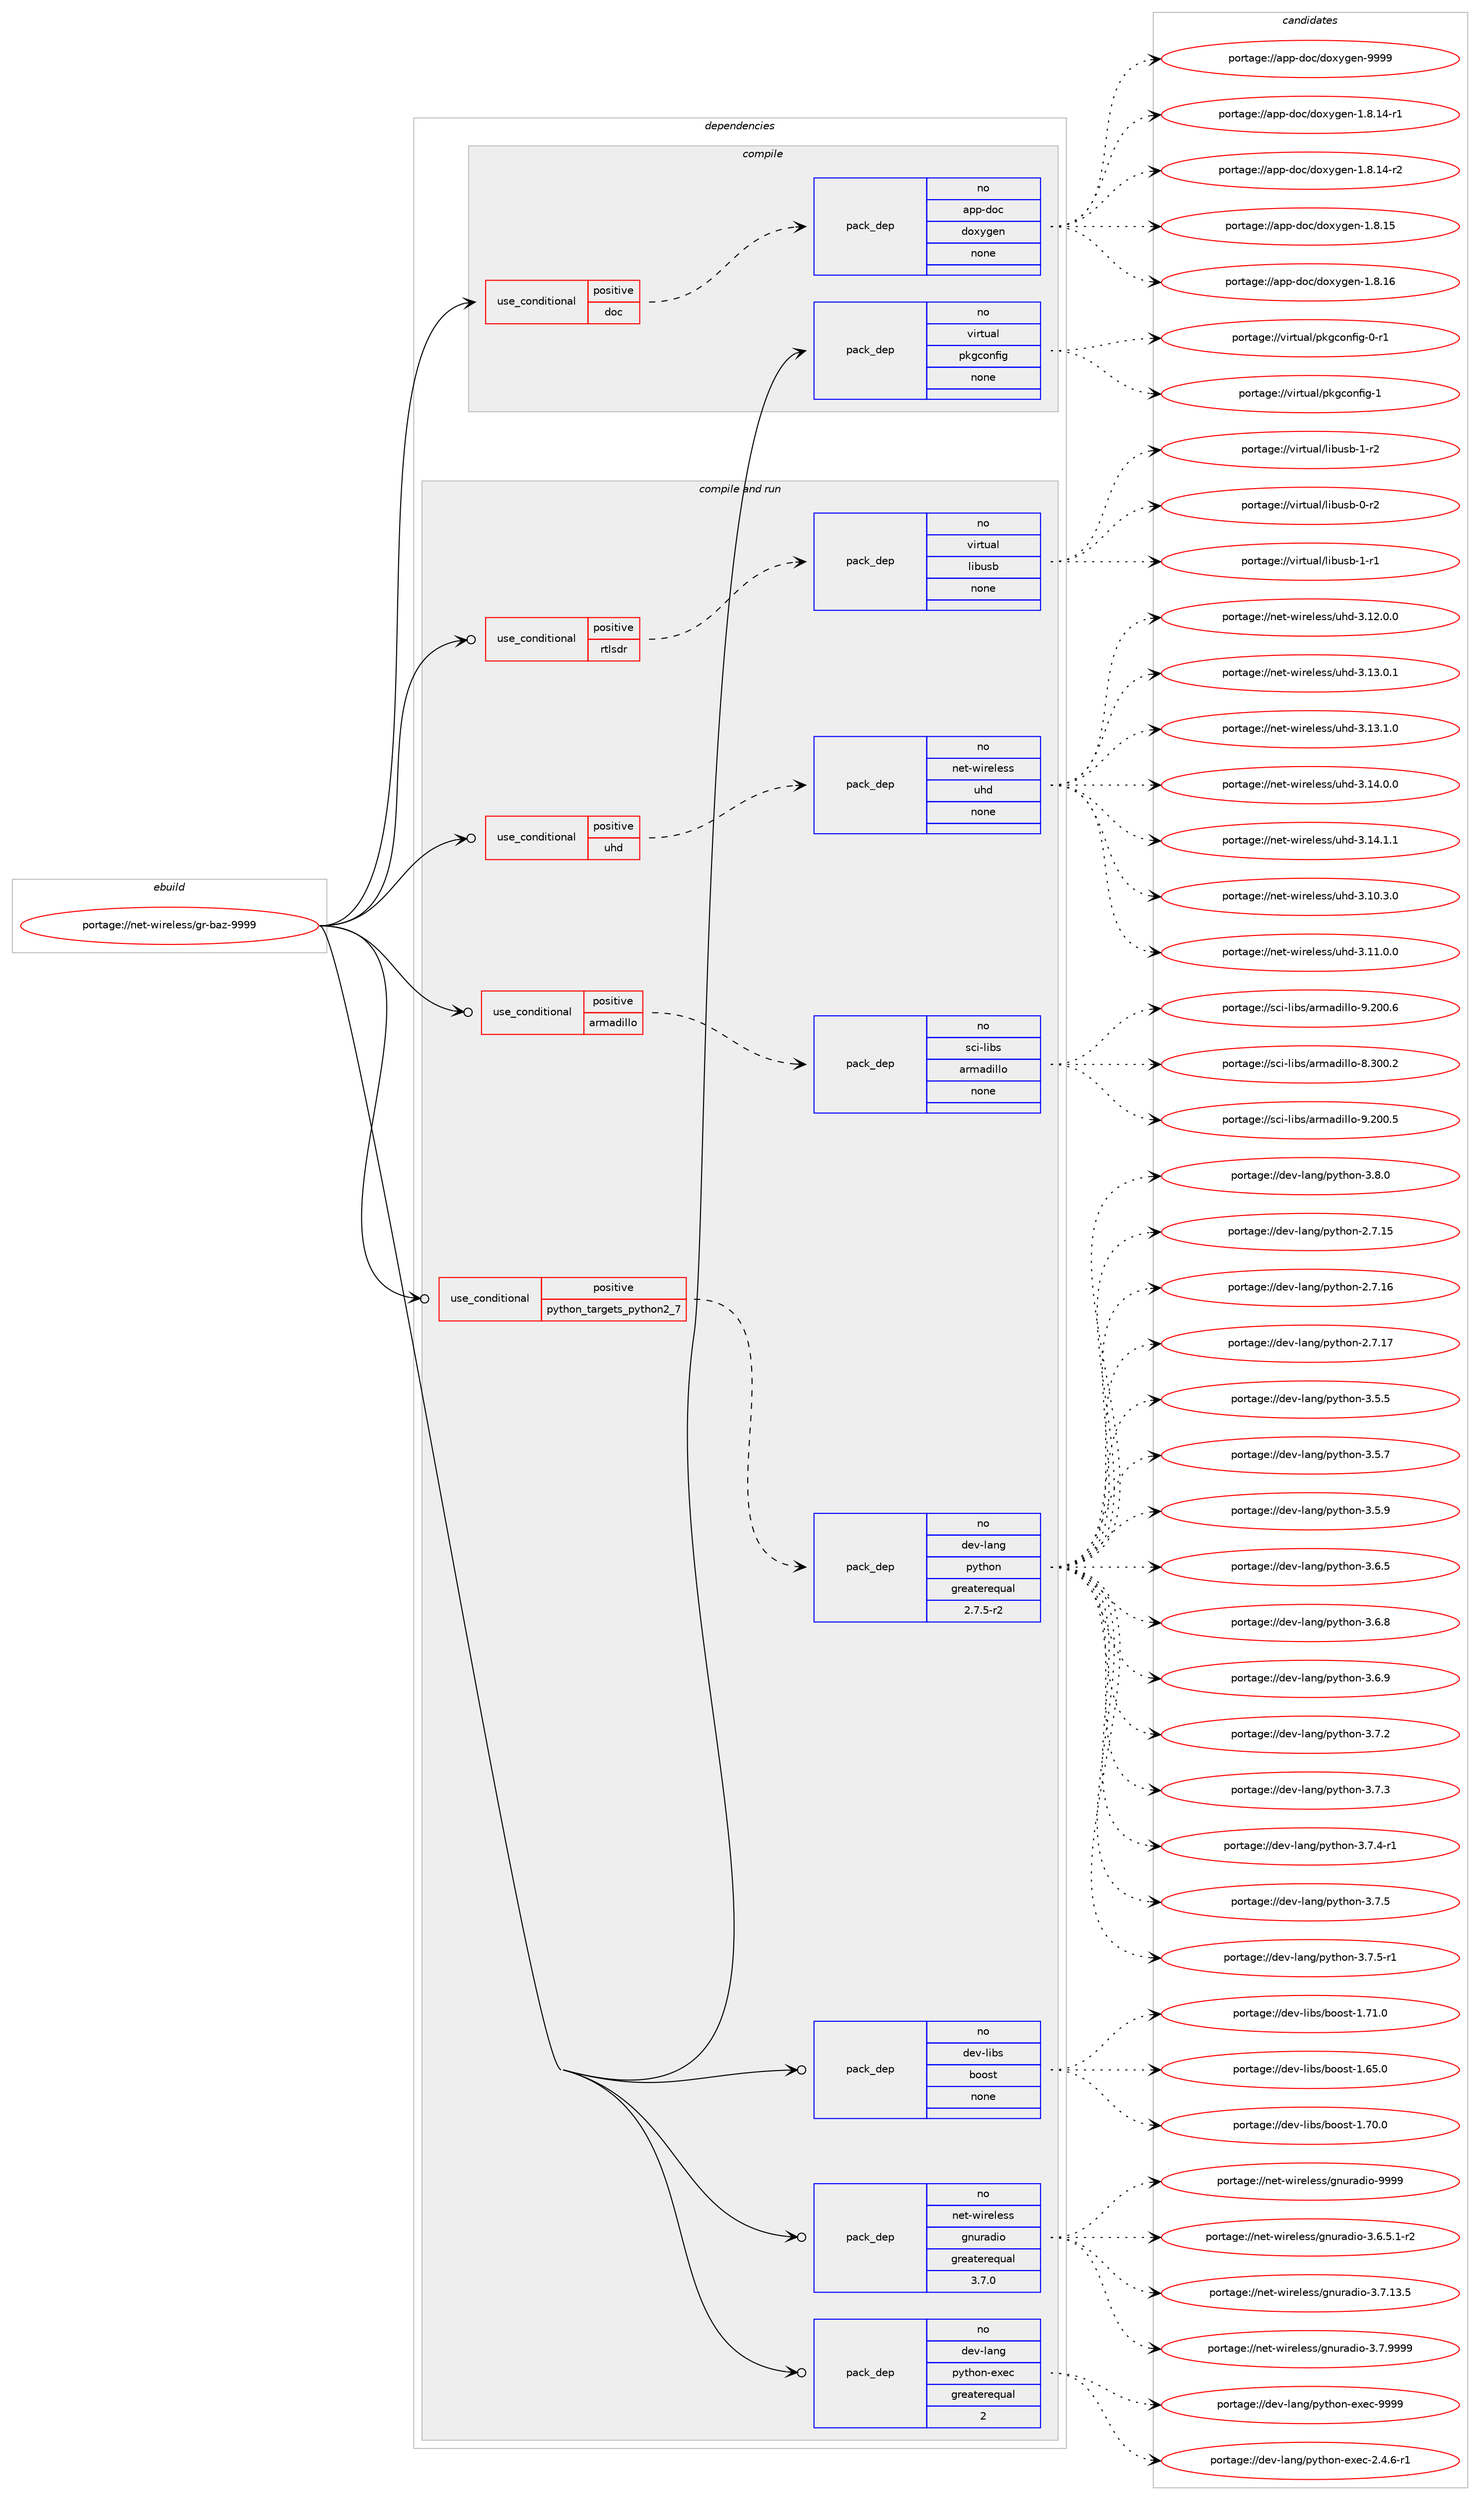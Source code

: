 digraph prolog {

# *************
# Graph options
# *************

newrank=true;
concentrate=true;
compound=true;
graph [rankdir=LR,fontname=Helvetica,fontsize=10,ranksep=1.5];#, ranksep=2.5, nodesep=0.2];
edge  [arrowhead=vee];
node  [fontname=Helvetica,fontsize=10];

# **********
# The ebuild
# **********

subgraph cluster_leftcol {
color=gray;
rank=same;
label=<<i>ebuild</i>>;
id [label="portage://net-wireless/gr-baz-9999", color=red, width=4, href="../net-wireless/gr-baz-9999.svg"];
}

# ****************
# The dependencies
# ****************

subgraph cluster_midcol {
color=gray;
label=<<i>dependencies</i>>;
subgraph cluster_compile {
fillcolor="#eeeeee";
style=filled;
label=<<i>compile</i>>;
subgraph cond94439 {
dependency377376 [label=<<TABLE BORDER="0" CELLBORDER="1" CELLSPACING="0" CELLPADDING="4"><TR><TD ROWSPAN="3" CELLPADDING="10">use_conditional</TD></TR><TR><TD>positive</TD></TR><TR><TD>doc</TD></TR></TABLE>>, shape=none, color=red];
subgraph pack276542 {
dependency377377 [label=<<TABLE BORDER="0" CELLBORDER="1" CELLSPACING="0" CELLPADDING="4" WIDTH="220"><TR><TD ROWSPAN="6" CELLPADDING="30">pack_dep</TD></TR><TR><TD WIDTH="110">no</TD></TR><TR><TD>app-doc</TD></TR><TR><TD>doxygen</TD></TR><TR><TD>none</TD></TR><TR><TD></TD></TR></TABLE>>, shape=none, color=blue];
}
dependency377376:e -> dependency377377:w [weight=20,style="dashed",arrowhead="vee"];
}
id:e -> dependency377376:w [weight=20,style="solid",arrowhead="vee"];
subgraph pack276543 {
dependency377378 [label=<<TABLE BORDER="0" CELLBORDER="1" CELLSPACING="0" CELLPADDING="4" WIDTH="220"><TR><TD ROWSPAN="6" CELLPADDING="30">pack_dep</TD></TR><TR><TD WIDTH="110">no</TD></TR><TR><TD>virtual</TD></TR><TR><TD>pkgconfig</TD></TR><TR><TD>none</TD></TR><TR><TD></TD></TR></TABLE>>, shape=none, color=blue];
}
id:e -> dependency377378:w [weight=20,style="solid",arrowhead="vee"];
}
subgraph cluster_compileandrun {
fillcolor="#eeeeee";
style=filled;
label=<<i>compile and run</i>>;
subgraph cond94440 {
dependency377379 [label=<<TABLE BORDER="0" CELLBORDER="1" CELLSPACING="0" CELLPADDING="4"><TR><TD ROWSPAN="3" CELLPADDING="10">use_conditional</TD></TR><TR><TD>positive</TD></TR><TR><TD>armadillo</TD></TR></TABLE>>, shape=none, color=red];
subgraph pack276544 {
dependency377380 [label=<<TABLE BORDER="0" CELLBORDER="1" CELLSPACING="0" CELLPADDING="4" WIDTH="220"><TR><TD ROWSPAN="6" CELLPADDING="30">pack_dep</TD></TR><TR><TD WIDTH="110">no</TD></TR><TR><TD>sci-libs</TD></TR><TR><TD>armadillo</TD></TR><TR><TD>none</TD></TR><TR><TD></TD></TR></TABLE>>, shape=none, color=blue];
}
dependency377379:e -> dependency377380:w [weight=20,style="dashed",arrowhead="vee"];
}
id:e -> dependency377379:w [weight=20,style="solid",arrowhead="odotvee"];
subgraph cond94441 {
dependency377381 [label=<<TABLE BORDER="0" CELLBORDER="1" CELLSPACING="0" CELLPADDING="4"><TR><TD ROWSPAN="3" CELLPADDING="10">use_conditional</TD></TR><TR><TD>positive</TD></TR><TR><TD>python_targets_python2_7</TD></TR></TABLE>>, shape=none, color=red];
subgraph pack276545 {
dependency377382 [label=<<TABLE BORDER="0" CELLBORDER="1" CELLSPACING="0" CELLPADDING="4" WIDTH="220"><TR><TD ROWSPAN="6" CELLPADDING="30">pack_dep</TD></TR><TR><TD WIDTH="110">no</TD></TR><TR><TD>dev-lang</TD></TR><TR><TD>python</TD></TR><TR><TD>greaterequal</TD></TR><TR><TD>2.7.5-r2</TD></TR></TABLE>>, shape=none, color=blue];
}
dependency377381:e -> dependency377382:w [weight=20,style="dashed",arrowhead="vee"];
}
id:e -> dependency377381:w [weight=20,style="solid",arrowhead="odotvee"];
subgraph cond94442 {
dependency377383 [label=<<TABLE BORDER="0" CELLBORDER="1" CELLSPACING="0" CELLPADDING="4"><TR><TD ROWSPAN="3" CELLPADDING="10">use_conditional</TD></TR><TR><TD>positive</TD></TR><TR><TD>rtlsdr</TD></TR></TABLE>>, shape=none, color=red];
subgraph pack276546 {
dependency377384 [label=<<TABLE BORDER="0" CELLBORDER="1" CELLSPACING="0" CELLPADDING="4" WIDTH="220"><TR><TD ROWSPAN="6" CELLPADDING="30">pack_dep</TD></TR><TR><TD WIDTH="110">no</TD></TR><TR><TD>virtual</TD></TR><TR><TD>libusb</TD></TR><TR><TD>none</TD></TR><TR><TD></TD></TR></TABLE>>, shape=none, color=blue];
}
dependency377383:e -> dependency377384:w [weight=20,style="dashed",arrowhead="vee"];
}
id:e -> dependency377383:w [weight=20,style="solid",arrowhead="odotvee"];
subgraph cond94443 {
dependency377385 [label=<<TABLE BORDER="0" CELLBORDER="1" CELLSPACING="0" CELLPADDING="4"><TR><TD ROWSPAN="3" CELLPADDING="10">use_conditional</TD></TR><TR><TD>positive</TD></TR><TR><TD>uhd</TD></TR></TABLE>>, shape=none, color=red];
subgraph pack276547 {
dependency377386 [label=<<TABLE BORDER="0" CELLBORDER="1" CELLSPACING="0" CELLPADDING="4" WIDTH="220"><TR><TD ROWSPAN="6" CELLPADDING="30">pack_dep</TD></TR><TR><TD WIDTH="110">no</TD></TR><TR><TD>net-wireless</TD></TR><TR><TD>uhd</TD></TR><TR><TD>none</TD></TR><TR><TD></TD></TR></TABLE>>, shape=none, color=blue];
}
dependency377385:e -> dependency377386:w [weight=20,style="dashed",arrowhead="vee"];
}
id:e -> dependency377385:w [weight=20,style="solid",arrowhead="odotvee"];
subgraph pack276548 {
dependency377387 [label=<<TABLE BORDER="0" CELLBORDER="1" CELLSPACING="0" CELLPADDING="4" WIDTH="220"><TR><TD ROWSPAN="6" CELLPADDING="30">pack_dep</TD></TR><TR><TD WIDTH="110">no</TD></TR><TR><TD>dev-lang</TD></TR><TR><TD>python-exec</TD></TR><TR><TD>greaterequal</TD></TR><TR><TD>2</TD></TR></TABLE>>, shape=none, color=blue];
}
id:e -> dependency377387:w [weight=20,style="solid",arrowhead="odotvee"];
subgraph pack276549 {
dependency377388 [label=<<TABLE BORDER="0" CELLBORDER="1" CELLSPACING="0" CELLPADDING="4" WIDTH="220"><TR><TD ROWSPAN="6" CELLPADDING="30">pack_dep</TD></TR><TR><TD WIDTH="110">no</TD></TR><TR><TD>dev-libs</TD></TR><TR><TD>boost</TD></TR><TR><TD>none</TD></TR><TR><TD></TD></TR></TABLE>>, shape=none, color=blue];
}
id:e -> dependency377388:w [weight=20,style="solid",arrowhead="odotvee"];
subgraph pack276550 {
dependency377389 [label=<<TABLE BORDER="0" CELLBORDER="1" CELLSPACING="0" CELLPADDING="4" WIDTH="220"><TR><TD ROWSPAN="6" CELLPADDING="30">pack_dep</TD></TR><TR><TD WIDTH="110">no</TD></TR><TR><TD>net-wireless</TD></TR><TR><TD>gnuradio</TD></TR><TR><TD>greaterequal</TD></TR><TR><TD>3.7.0</TD></TR></TABLE>>, shape=none, color=blue];
}
id:e -> dependency377389:w [weight=20,style="solid",arrowhead="odotvee"];
}
subgraph cluster_run {
fillcolor="#eeeeee";
style=filled;
label=<<i>run</i>>;
}
}

# **************
# The candidates
# **************

subgraph cluster_choices {
rank=same;
color=gray;
label=<<i>candidates</i>>;

subgraph choice276542 {
color=black;
nodesep=1;
choiceportage97112112451001119947100111120121103101110454946564649524511449 [label="portage://app-doc/doxygen-1.8.14-r1", color=red, width=4,href="../app-doc/doxygen-1.8.14-r1.svg"];
choiceportage97112112451001119947100111120121103101110454946564649524511450 [label="portage://app-doc/doxygen-1.8.14-r2", color=red, width=4,href="../app-doc/doxygen-1.8.14-r2.svg"];
choiceportage9711211245100111994710011112012110310111045494656464953 [label="portage://app-doc/doxygen-1.8.15", color=red, width=4,href="../app-doc/doxygen-1.8.15.svg"];
choiceportage9711211245100111994710011112012110310111045494656464954 [label="portage://app-doc/doxygen-1.8.16", color=red, width=4,href="../app-doc/doxygen-1.8.16.svg"];
choiceportage971121124510011199471001111201211031011104557575757 [label="portage://app-doc/doxygen-9999", color=red, width=4,href="../app-doc/doxygen-9999.svg"];
dependency377377:e -> choiceportage97112112451001119947100111120121103101110454946564649524511449:w [style=dotted,weight="100"];
dependency377377:e -> choiceportage97112112451001119947100111120121103101110454946564649524511450:w [style=dotted,weight="100"];
dependency377377:e -> choiceportage9711211245100111994710011112012110310111045494656464953:w [style=dotted,weight="100"];
dependency377377:e -> choiceportage9711211245100111994710011112012110310111045494656464954:w [style=dotted,weight="100"];
dependency377377:e -> choiceportage971121124510011199471001111201211031011104557575757:w [style=dotted,weight="100"];
}
subgraph choice276543 {
color=black;
nodesep=1;
choiceportage11810511411611797108471121071039911111010210510345484511449 [label="portage://virtual/pkgconfig-0-r1", color=red, width=4,href="../virtual/pkgconfig-0-r1.svg"];
choiceportage1181051141161179710847112107103991111101021051034549 [label="portage://virtual/pkgconfig-1", color=red, width=4,href="../virtual/pkgconfig-1.svg"];
dependency377378:e -> choiceportage11810511411611797108471121071039911111010210510345484511449:w [style=dotted,weight="100"];
dependency377378:e -> choiceportage1181051141161179710847112107103991111101021051034549:w [style=dotted,weight="100"];
}
subgraph choice276544 {
color=black;
nodesep=1;
choiceportage1159910545108105981154797114109971001051081081114556465148484650 [label="portage://sci-libs/armadillo-8.300.2", color=red, width=4,href="../sci-libs/armadillo-8.300.2.svg"];
choiceportage1159910545108105981154797114109971001051081081114557465048484653 [label="portage://sci-libs/armadillo-9.200.5", color=red, width=4,href="../sci-libs/armadillo-9.200.5.svg"];
choiceportage1159910545108105981154797114109971001051081081114557465048484654 [label="portage://sci-libs/armadillo-9.200.6", color=red, width=4,href="../sci-libs/armadillo-9.200.6.svg"];
dependency377380:e -> choiceportage1159910545108105981154797114109971001051081081114556465148484650:w [style=dotted,weight="100"];
dependency377380:e -> choiceportage1159910545108105981154797114109971001051081081114557465048484653:w [style=dotted,weight="100"];
dependency377380:e -> choiceportage1159910545108105981154797114109971001051081081114557465048484654:w [style=dotted,weight="100"];
}
subgraph choice276545 {
color=black;
nodesep=1;
choiceportage10010111845108971101034711212111610411111045504655464953 [label="portage://dev-lang/python-2.7.15", color=red, width=4,href="../dev-lang/python-2.7.15.svg"];
choiceportage10010111845108971101034711212111610411111045504655464954 [label="portage://dev-lang/python-2.7.16", color=red, width=4,href="../dev-lang/python-2.7.16.svg"];
choiceportage10010111845108971101034711212111610411111045504655464955 [label="portage://dev-lang/python-2.7.17", color=red, width=4,href="../dev-lang/python-2.7.17.svg"];
choiceportage100101118451089711010347112121116104111110455146534653 [label="portage://dev-lang/python-3.5.5", color=red, width=4,href="../dev-lang/python-3.5.5.svg"];
choiceportage100101118451089711010347112121116104111110455146534655 [label="portage://dev-lang/python-3.5.7", color=red, width=4,href="../dev-lang/python-3.5.7.svg"];
choiceportage100101118451089711010347112121116104111110455146534657 [label="portage://dev-lang/python-3.5.9", color=red, width=4,href="../dev-lang/python-3.5.9.svg"];
choiceportage100101118451089711010347112121116104111110455146544653 [label="portage://dev-lang/python-3.6.5", color=red, width=4,href="../dev-lang/python-3.6.5.svg"];
choiceportage100101118451089711010347112121116104111110455146544656 [label="portage://dev-lang/python-3.6.8", color=red, width=4,href="../dev-lang/python-3.6.8.svg"];
choiceportage100101118451089711010347112121116104111110455146544657 [label="portage://dev-lang/python-3.6.9", color=red, width=4,href="../dev-lang/python-3.6.9.svg"];
choiceportage100101118451089711010347112121116104111110455146554650 [label="portage://dev-lang/python-3.7.2", color=red, width=4,href="../dev-lang/python-3.7.2.svg"];
choiceportage100101118451089711010347112121116104111110455146554651 [label="portage://dev-lang/python-3.7.3", color=red, width=4,href="../dev-lang/python-3.7.3.svg"];
choiceportage1001011184510897110103471121211161041111104551465546524511449 [label="portage://dev-lang/python-3.7.4-r1", color=red, width=4,href="../dev-lang/python-3.7.4-r1.svg"];
choiceportage100101118451089711010347112121116104111110455146554653 [label="portage://dev-lang/python-3.7.5", color=red, width=4,href="../dev-lang/python-3.7.5.svg"];
choiceportage1001011184510897110103471121211161041111104551465546534511449 [label="portage://dev-lang/python-3.7.5-r1", color=red, width=4,href="../dev-lang/python-3.7.5-r1.svg"];
choiceportage100101118451089711010347112121116104111110455146564648 [label="portage://dev-lang/python-3.8.0", color=red, width=4,href="../dev-lang/python-3.8.0.svg"];
dependency377382:e -> choiceportage10010111845108971101034711212111610411111045504655464953:w [style=dotted,weight="100"];
dependency377382:e -> choiceportage10010111845108971101034711212111610411111045504655464954:w [style=dotted,weight="100"];
dependency377382:e -> choiceportage10010111845108971101034711212111610411111045504655464955:w [style=dotted,weight="100"];
dependency377382:e -> choiceportage100101118451089711010347112121116104111110455146534653:w [style=dotted,weight="100"];
dependency377382:e -> choiceportage100101118451089711010347112121116104111110455146534655:w [style=dotted,weight="100"];
dependency377382:e -> choiceportage100101118451089711010347112121116104111110455146534657:w [style=dotted,weight="100"];
dependency377382:e -> choiceportage100101118451089711010347112121116104111110455146544653:w [style=dotted,weight="100"];
dependency377382:e -> choiceportage100101118451089711010347112121116104111110455146544656:w [style=dotted,weight="100"];
dependency377382:e -> choiceportage100101118451089711010347112121116104111110455146544657:w [style=dotted,weight="100"];
dependency377382:e -> choiceportage100101118451089711010347112121116104111110455146554650:w [style=dotted,weight="100"];
dependency377382:e -> choiceportage100101118451089711010347112121116104111110455146554651:w [style=dotted,weight="100"];
dependency377382:e -> choiceportage1001011184510897110103471121211161041111104551465546524511449:w [style=dotted,weight="100"];
dependency377382:e -> choiceportage100101118451089711010347112121116104111110455146554653:w [style=dotted,weight="100"];
dependency377382:e -> choiceportage1001011184510897110103471121211161041111104551465546534511449:w [style=dotted,weight="100"];
dependency377382:e -> choiceportage100101118451089711010347112121116104111110455146564648:w [style=dotted,weight="100"];
}
subgraph choice276546 {
color=black;
nodesep=1;
choiceportage1181051141161179710847108105981171159845484511450 [label="portage://virtual/libusb-0-r2", color=red, width=4,href="../virtual/libusb-0-r2.svg"];
choiceportage1181051141161179710847108105981171159845494511449 [label="portage://virtual/libusb-1-r1", color=red, width=4,href="../virtual/libusb-1-r1.svg"];
choiceportage1181051141161179710847108105981171159845494511450 [label="portage://virtual/libusb-1-r2", color=red, width=4,href="../virtual/libusb-1-r2.svg"];
dependency377384:e -> choiceportage1181051141161179710847108105981171159845484511450:w [style=dotted,weight="100"];
dependency377384:e -> choiceportage1181051141161179710847108105981171159845494511449:w [style=dotted,weight="100"];
dependency377384:e -> choiceportage1181051141161179710847108105981171159845494511450:w [style=dotted,weight="100"];
}
subgraph choice276547 {
color=black;
nodesep=1;
choiceportage1101011164511910511410110810111511547117104100455146494846514648 [label="portage://net-wireless/uhd-3.10.3.0", color=red, width=4,href="../net-wireless/uhd-3.10.3.0.svg"];
choiceportage1101011164511910511410110810111511547117104100455146494946484648 [label="portage://net-wireless/uhd-3.11.0.0", color=red, width=4,href="../net-wireless/uhd-3.11.0.0.svg"];
choiceportage1101011164511910511410110810111511547117104100455146495046484648 [label="portage://net-wireless/uhd-3.12.0.0", color=red, width=4,href="../net-wireless/uhd-3.12.0.0.svg"];
choiceportage1101011164511910511410110810111511547117104100455146495146484649 [label="portage://net-wireless/uhd-3.13.0.1", color=red, width=4,href="../net-wireless/uhd-3.13.0.1.svg"];
choiceportage1101011164511910511410110810111511547117104100455146495146494648 [label="portage://net-wireless/uhd-3.13.1.0", color=red, width=4,href="../net-wireless/uhd-3.13.1.0.svg"];
choiceportage1101011164511910511410110810111511547117104100455146495246484648 [label="portage://net-wireless/uhd-3.14.0.0", color=red, width=4,href="../net-wireless/uhd-3.14.0.0.svg"];
choiceportage1101011164511910511410110810111511547117104100455146495246494649 [label="portage://net-wireless/uhd-3.14.1.1", color=red, width=4,href="../net-wireless/uhd-3.14.1.1.svg"];
dependency377386:e -> choiceportage1101011164511910511410110810111511547117104100455146494846514648:w [style=dotted,weight="100"];
dependency377386:e -> choiceportage1101011164511910511410110810111511547117104100455146494946484648:w [style=dotted,weight="100"];
dependency377386:e -> choiceportage1101011164511910511410110810111511547117104100455146495046484648:w [style=dotted,weight="100"];
dependency377386:e -> choiceportage1101011164511910511410110810111511547117104100455146495146484649:w [style=dotted,weight="100"];
dependency377386:e -> choiceportage1101011164511910511410110810111511547117104100455146495146494648:w [style=dotted,weight="100"];
dependency377386:e -> choiceportage1101011164511910511410110810111511547117104100455146495246484648:w [style=dotted,weight="100"];
dependency377386:e -> choiceportage1101011164511910511410110810111511547117104100455146495246494649:w [style=dotted,weight="100"];
}
subgraph choice276548 {
color=black;
nodesep=1;
choiceportage10010111845108971101034711212111610411111045101120101994550465246544511449 [label="portage://dev-lang/python-exec-2.4.6-r1", color=red, width=4,href="../dev-lang/python-exec-2.4.6-r1.svg"];
choiceportage10010111845108971101034711212111610411111045101120101994557575757 [label="portage://dev-lang/python-exec-9999", color=red, width=4,href="../dev-lang/python-exec-9999.svg"];
dependency377387:e -> choiceportage10010111845108971101034711212111610411111045101120101994550465246544511449:w [style=dotted,weight="100"];
dependency377387:e -> choiceportage10010111845108971101034711212111610411111045101120101994557575757:w [style=dotted,weight="100"];
}
subgraph choice276549 {
color=black;
nodesep=1;
choiceportage1001011184510810598115479811111111511645494654534648 [label="portage://dev-libs/boost-1.65.0", color=red, width=4,href="../dev-libs/boost-1.65.0.svg"];
choiceportage1001011184510810598115479811111111511645494655484648 [label="portage://dev-libs/boost-1.70.0", color=red, width=4,href="../dev-libs/boost-1.70.0.svg"];
choiceportage1001011184510810598115479811111111511645494655494648 [label="portage://dev-libs/boost-1.71.0", color=red, width=4,href="../dev-libs/boost-1.71.0.svg"];
dependency377388:e -> choiceportage1001011184510810598115479811111111511645494654534648:w [style=dotted,weight="100"];
dependency377388:e -> choiceportage1001011184510810598115479811111111511645494655484648:w [style=dotted,weight="100"];
dependency377388:e -> choiceportage1001011184510810598115479811111111511645494655494648:w [style=dotted,weight="100"];
}
subgraph choice276550 {
color=black;
nodesep=1;
choiceportage11010111645119105114101108101115115471031101171149710010511145514654465346494511450 [label="portage://net-wireless/gnuradio-3.6.5.1-r2", color=red, width=4,href="../net-wireless/gnuradio-3.6.5.1-r2.svg"];
choiceportage110101116451191051141011081011151154710311011711497100105111455146554649514653 [label="portage://net-wireless/gnuradio-3.7.13.5", color=red, width=4,href="../net-wireless/gnuradio-3.7.13.5.svg"];
choiceportage110101116451191051141011081011151154710311011711497100105111455146554657575757 [label="portage://net-wireless/gnuradio-3.7.9999", color=red, width=4,href="../net-wireless/gnuradio-3.7.9999.svg"];
choiceportage1101011164511910511410110810111511547103110117114971001051114557575757 [label="portage://net-wireless/gnuradio-9999", color=red, width=4,href="../net-wireless/gnuradio-9999.svg"];
dependency377389:e -> choiceportage11010111645119105114101108101115115471031101171149710010511145514654465346494511450:w [style=dotted,weight="100"];
dependency377389:e -> choiceportage110101116451191051141011081011151154710311011711497100105111455146554649514653:w [style=dotted,weight="100"];
dependency377389:e -> choiceportage110101116451191051141011081011151154710311011711497100105111455146554657575757:w [style=dotted,weight="100"];
dependency377389:e -> choiceportage1101011164511910511410110810111511547103110117114971001051114557575757:w [style=dotted,weight="100"];
}
}

}
